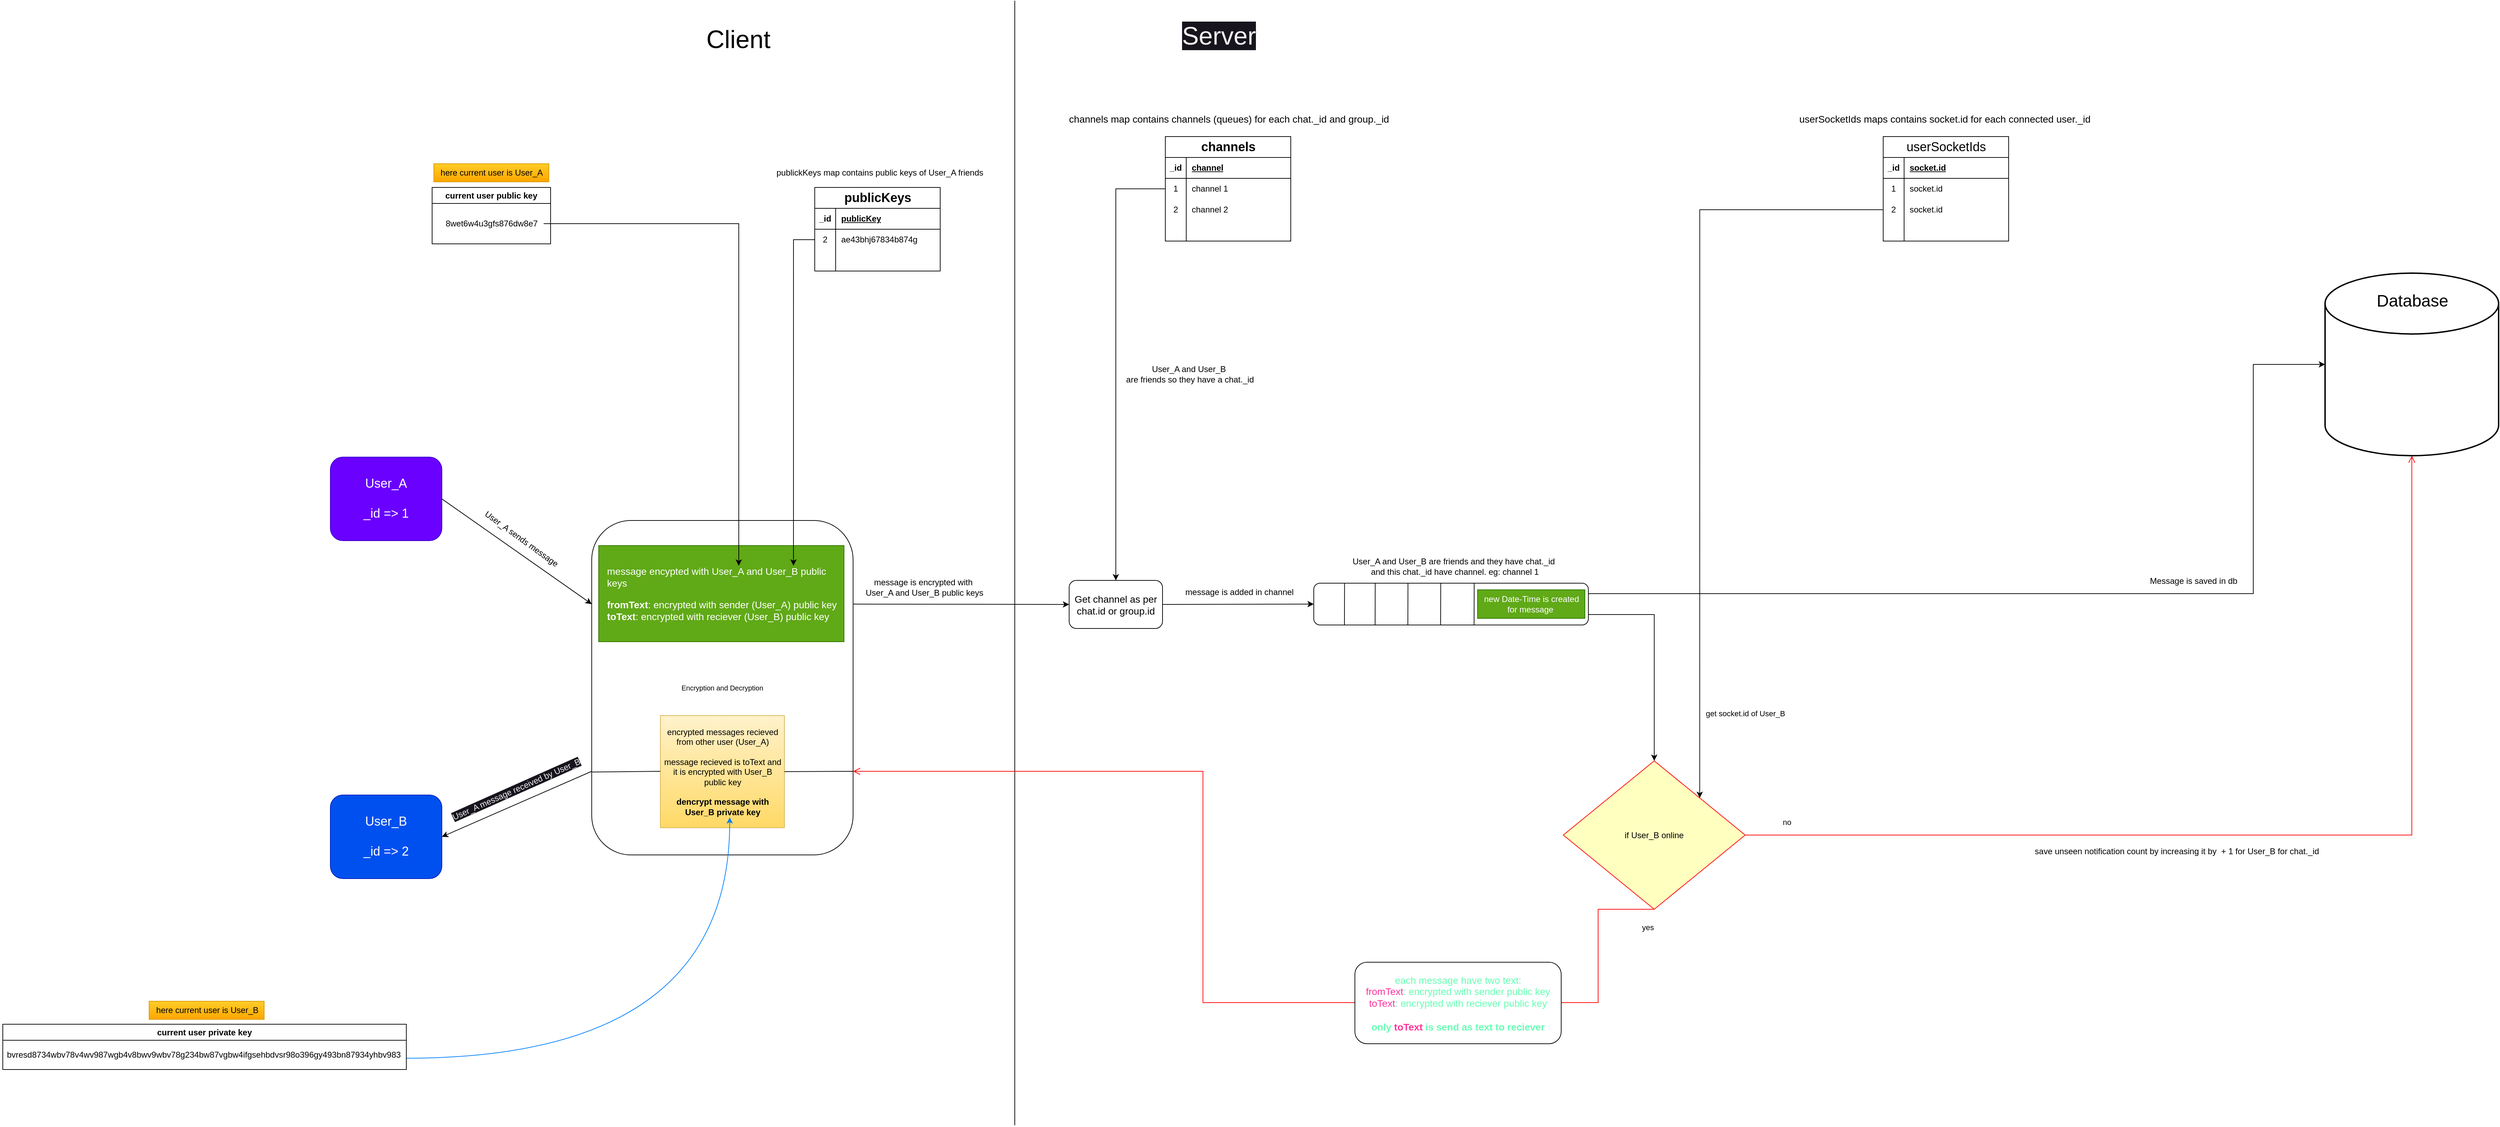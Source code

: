 <mxfile version="24.4.13" type="device">
  <diagram name="Page-1" id="xBdfEz-9WboyrYXsSSGI">
    <mxGraphModel dx="4486" dy="2574" grid="0" gridSize="10" guides="1" tooltips="1" connect="1" arrows="1" fold="1" page="0" pageScale="1" pageWidth="850" pageHeight="1100" math="0" shadow="0">
      <root>
        <mxCell id="0" />
        <mxCell id="1" parent="0" />
        <mxCell id="nuiKF1VjGRspzTlw7c-V-1" value="&lt;font style=&quot;font-size: 18px;&quot;&gt;User_A&lt;/font&gt;&lt;div&gt;&lt;span style=&quot;font-size: 18px;&quot;&gt;&lt;br&gt;&lt;/span&gt;&lt;div&gt;&lt;font style=&quot;font-size: 18px;&quot;&gt;_id =&amp;gt; 1&lt;/font&gt;&lt;/div&gt;&lt;/div&gt;" style="rounded=1;whiteSpace=wrap;html=1;fillColor=#6a00ff;strokeColor=#3700CC;fontColor=#ffffff;" parent="1" vertex="1">
          <mxGeometry x="-213" y="-31" width="160" height="120" as="geometry" />
        </mxCell>
        <mxCell id="nuiKF1VjGRspzTlw7c-V-3" value="" style="endArrow=none;html=1;rounded=0;" parent="1" edge="1">
          <mxGeometry width="50" height="50" relative="1" as="geometry">
            <mxPoint x="769" y="928" as="sourcePoint" />
            <mxPoint x="769" y="-686" as="targetPoint" />
          </mxGeometry>
        </mxCell>
        <mxCell id="nuiKF1VjGRspzTlw7c-V-4" value="&lt;font style=&quot;font-size: 10px;&quot;&gt;Encryption and Decryption&lt;/font&gt;" style="rounded=1;whiteSpace=wrap;html=1;direction=south;" parent="1" vertex="1">
          <mxGeometry x="162" y="60" width="375" height="480" as="geometry" />
        </mxCell>
        <mxCell id="nuiKF1VjGRspzTlw7c-V-5" value="" style="endArrow=classic;html=1;rounded=0;exitX=1;exitY=0.5;exitDx=0;exitDy=0;entryX=0.25;entryY=1;entryDx=0;entryDy=0;" parent="1" source="nuiKF1VjGRspzTlw7c-V-1" target="nuiKF1VjGRspzTlw7c-V-4" edge="1">
          <mxGeometry width="50" height="50" relative="1" as="geometry">
            <mxPoint x="400" y="340" as="sourcePoint" />
            <mxPoint x="450" y="290" as="targetPoint" />
          </mxGeometry>
        </mxCell>
        <mxCell id="nuiKF1VjGRspzTlw7c-V-6" value="User_A sends message" style="text;html=1;align=center;verticalAlign=middle;resizable=0;points=[];autosize=1;strokeColor=none;fillColor=none;rotation=36;" parent="1" vertex="1">
          <mxGeometry x="-12" y="73" width="145" height="26" as="geometry" />
        </mxCell>
        <mxCell id="nuiKF1VjGRspzTlw7c-V-7" value="" style="endArrow=classic;html=1;rounded=0;entryX=0;entryY=0.5;entryDx=0;entryDy=0;exitX=1;exitY=0.5;exitDx=0;exitDy=0;" parent="1" source="nuiKF1VjGRspzTlw7c-V-119" target="nuiKF1VjGRspzTlw7c-V-11" edge="1">
          <mxGeometry width="50" height="50" relative="1" as="geometry">
            <mxPoint x="993" y="196" as="sourcePoint" />
            <mxPoint x="881" y="180" as="targetPoint" />
          </mxGeometry>
        </mxCell>
        <mxCell id="nuiKF1VjGRspzTlw7c-V-8" value="message is encrypted with&amp;nbsp;&lt;div&gt;User_A and User_B public keys&lt;/div&gt;" style="text;html=1;align=center;verticalAlign=middle;resizable=0;points=[];autosize=1;strokeColor=none;fillColor=none;" parent="1" vertex="1">
          <mxGeometry x="545" y="135" width="187" height="41" as="geometry" />
        </mxCell>
        <mxCell id="nuiKF1VjGRspzTlw7c-V-9" value="&lt;font style=&quot;font-size: 36px;&quot;&gt;Client&lt;/font&gt;" style="text;html=1;align=center;verticalAlign=middle;resizable=0;points=[];autosize=1;strokeColor=none;fillColor=none;" parent="1" vertex="1">
          <mxGeometry x="317" y="-659" width="110" height="55" as="geometry" />
        </mxCell>
        <mxCell id="nuiKF1VjGRspzTlw7c-V-10" value="&lt;span style=&quot;color: rgb(240, 240, 240); font-family: Helvetica; font-size: 36px; font-style: normal; font-variant-ligatures: normal; font-variant-caps: normal; font-weight: 400; letter-spacing: normal; orphans: 2; text-align: center; text-indent: 0px; text-transform: none; widows: 2; word-spacing: 0px; -webkit-text-stroke-width: 0px; white-space: nowrap; background-color: rgb(24, 20, 29); text-decoration-thickness: initial; text-decoration-style: initial; text-decoration-color: initial; display: inline !important; float: none;&quot;&gt;Server&lt;/span&gt;" style="text;whiteSpace=wrap;html=1;" parent="1" vertex="1">
          <mxGeometry x="1007.003" y="-663.995" width="120" height="65" as="geometry" />
        </mxCell>
        <mxCell id="nuiKF1VjGRspzTlw7c-V-32" style="edgeStyle=orthogonalEdgeStyle;rounded=0;orthogonalLoop=1;jettySize=auto;html=1;exitX=1;exitY=0.75;exitDx=0;exitDy=0;entryX=0.5;entryY=0;entryDx=0;entryDy=0;" parent="1" source="nuiKF1VjGRspzTlw7c-V-11" target="nuiKF1VjGRspzTlw7c-V-44" edge="1">
          <mxGeometry relative="1" as="geometry">
            <mxPoint x="1573" y="460" as="targetPoint" />
            <mxPoint x="1477" y="194" as="sourcePoint" />
          </mxGeometry>
        </mxCell>
        <mxCell id="nuiKF1VjGRspzTlw7c-V-33" style="edgeStyle=orthogonalEdgeStyle;rounded=0;orthogonalLoop=1;jettySize=auto;html=1;exitX=1;exitY=0.25;exitDx=0;exitDy=0;entryX=0;entryY=0.5;entryDx=0;entryDy=0;entryPerimeter=0;" parent="1" source="nuiKF1VjGRspzTlw7c-V-11" target="nuiKF1VjGRspzTlw7c-V-34" edge="1">
          <mxGeometry relative="1" as="geometry">
            <mxPoint x="2340" y="-74" as="targetPoint" />
            <Array as="points">
              <mxPoint x="2546" y="165" />
              <mxPoint x="2546" y="-164" />
            </Array>
          </mxGeometry>
        </mxCell>
        <mxCell id="nuiKF1VjGRspzTlw7c-V-11" value="" style="rounded=1;whiteSpace=wrap;html=1;" parent="1" vertex="1">
          <mxGeometry x="1198" y="150" width="394" height="60" as="geometry" />
        </mxCell>
        <mxCell id="nuiKF1VjGRspzTlw7c-V-15" value="&lt;font style=&quot;font-size: 14px;&quot;&gt;channels map contains channels (queues) for each chat._id and group._id&lt;/font&gt;" style="text;html=1;align=center;verticalAlign=middle;resizable=0;points=[];autosize=1;strokeColor=none;fillColor=none;" parent="1" vertex="1">
          <mxGeometry x="837" y="-531" width="477" height="29" as="geometry" />
        </mxCell>
        <mxCell id="nuiKF1VjGRspzTlw7c-V-17" value="&lt;span style=&quot;font-size: 18px; text-wrap: wrap;&quot;&gt;channels&lt;/span&gt;" style="shape=table;startSize=30;container=1;collapsible=1;childLayout=tableLayout;fixedRows=1;rowLines=0;fontStyle=1;align=center;resizeLast=1;html=1;" parent="1" vertex="1">
          <mxGeometry x="985" y="-491" width="180" height="150" as="geometry" />
        </mxCell>
        <mxCell id="nuiKF1VjGRspzTlw7c-V-18" value="" style="shape=tableRow;horizontal=0;startSize=0;swimlaneHead=0;swimlaneBody=0;fillColor=none;collapsible=0;dropTarget=0;points=[[0,0.5],[1,0.5]];portConstraint=eastwest;top=0;left=0;right=0;bottom=1;" parent="nuiKF1VjGRspzTlw7c-V-17" vertex="1">
          <mxGeometry y="30" width="180" height="30" as="geometry" />
        </mxCell>
        <mxCell id="nuiKF1VjGRspzTlw7c-V-19" value="_id" style="shape=partialRectangle;connectable=0;fillColor=none;top=0;left=0;bottom=0;right=0;fontStyle=1;overflow=hidden;whiteSpace=wrap;html=1;" parent="nuiKF1VjGRspzTlw7c-V-18" vertex="1">
          <mxGeometry width="30" height="30" as="geometry">
            <mxRectangle width="30" height="30" as="alternateBounds" />
          </mxGeometry>
        </mxCell>
        <mxCell id="nuiKF1VjGRspzTlw7c-V-20" value="channel" style="shape=partialRectangle;connectable=0;fillColor=none;top=0;left=0;bottom=0;right=0;align=left;spacingLeft=6;fontStyle=5;overflow=hidden;whiteSpace=wrap;html=1;" parent="nuiKF1VjGRspzTlw7c-V-18" vertex="1">
          <mxGeometry x="30" width="150" height="30" as="geometry">
            <mxRectangle width="150" height="30" as="alternateBounds" />
          </mxGeometry>
        </mxCell>
        <mxCell id="nuiKF1VjGRspzTlw7c-V-21" value="" style="shape=tableRow;horizontal=0;startSize=0;swimlaneHead=0;swimlaneBody=0;fillColor=none;collapsible=0;dropTarget=0;points=[[0,0.5],[1,0.5]];portConstraint=eastwest;top=0;left=0;right=0;bottom=0;" parent="nuiKF1VjGRspzTlw7c-V-17" vertex="1">
          <mxGeometry y="60" width="180" height="30" as="geometry" />
        </mxCell>
        <mxCell id="nuiKF1VjGRspzTlw7c-V-22" value="1" style="shape=partialRectangle;connectable=0;fillColor=none;top=0;left=0;bottom=0;right=0;editable=1;overflow=hidden;whiteSpace=wrap;html=1;" parent="nuiKF1VjGRspzTlw7c-V-21" vertex="1">
          <mxGeometry width="30" height="30" as="geometry">
            <mxRectangle width="30" height="30" as="alternateBounds" />
          </mxGeometry>
        </mxCell>
        <mxCell id="nuiKF1VjGRspzTlw7c-V-23" value="channel 1" style="shape=partialRectangle;connectable=0;fillColor=none;top=0;left=0;bottom=0;right=0;align=left;spacingLeft=6;overflow=hidden;whiteSpace=wrap;html=1;" parent="nuiKF1VjGRspzTlw7c-V-21" vertex="1">
          <mxGeometry x="30" width="150" height="30" as="geometry">
            <mxRectangle width="150" height="30" as="alternateBounds" />
          </mxGeometry>
        </mxCell>
        <mxCell id="nuiKF1VjGRspzTlw7c-V-24" value="" style="shape=tableRow;horizontal=0;startSize=0;swimlaneHead=0;swimlaneBody=0;fillColor=none;collapsible=0;dropTarget=0;points=[[0,0.5],[1,0.5]];portConstraint=eastwest;top=0;left=0;right=0;bottom=0;" parent="nuiKF1VjGRspzTlw7c-V-17" vertex="1">
          <mxGeometry y="90" width="180" height="30" as="geometry" />
        </mxCell>
        <mxCell id="nuiKF1VjGRspzTlw7c-V-25" value="2" style="shape=partialRectangle;connectable=0;fillColor=none;top=0;left=0;bottom=0;right=0;editable=1;overflow=hidden;whiteSpace=wrap;html=1;" parent="nuiKF1VjGRspzTlw7c-V-24" vertex="1">
          <mxGeometry width="30" height="30" as="geometry">
            <mxRectangle width="30" height="30" as="alternateBounds" />
          </mxGeometry>
        </mxCell>
        <mxCell id="nuiKF1VjGRspzTlw7c-V-26" value="channel 2" style="shape=partialRectangle;connectable=0;fillColor=none;top=0;left=0;bottom=0;right=0;align=left;spacingLeft=6;overflow=hidden;whiteSpace=wrap;html=1;" parent="nuiKF1VjGRspzTlw7c-V-24" vertex="1">
          <mxGeometry x="30" width="150" height="30" as="geometry">
            <mxRectangle width="150" height="30" as="alternateBounds" />
          </mxGeometry>
        </mxCell>
        <mxCell id="nuiKF1VjGRspzTlw7c-V-27" value="" style="shape=tableRow;horizontal=0;startSize=0;swimlaneHead=0;swimlaneBody=0;fillColor=none;collapsible=0;dropTarget=0;points=[[0,0.5],[1,0.5]];portConstraint=eastwest;top=0;left=0;right=0;bottom=0;" parent="nuiKF1VjGRspzTlw7c-V-17" vertex="1">
          <mxGeometry y="120" width="180" height="30" as="geometry" />
        </mxCell>
        <mxCell id="nuiKF1VjGRspzTlw7c-V-28" value="" style="shape=partialRectangle;connectable=0;fillColor=none;top=0;left=0;bottom=0;right=0;editable=1;overflow=hidden;whiteSpace=wrap;html=1;" parent="nuiKF1VjGRspzTlw7c-V-27" vertex="1">
          <mxGeometry width="30" height="30" as="geometry">
            <mxRectangle width="30" height="30" as="alternateBounds" />
          </mxGeometry>
        </mxCell>
        <mxCell id="nuiKF1VjGRspzTlw7c-V-29" value="" style="shape=partialRectangle;connectable=0;fillColor=none;top=0;left=0;bottom=0;right=0;align=left;spacingLeft=6;overflow=hidden;whiteSpace=wrap;html=1;" parent="nuiKF1VjGRspzTlw7c-V-27" vertex="1">
          <mxGeometry x="30" width="150" height="30" as="geometry">
            <mxRectangle width="150" height="30" as="alternateBounds" />
          </mxGeometry>
        </mxCell>
        <mxCell id="nuiKF1VjGRspzTlw7c-V-30" value="User_A and User_B are friends and they have chat._id&amp;nbsp;&lt;div&gt;and this chat._id have channel. eg: channel 1&lt;/div&gt;" style="text;html=1;align=center;verticalAlign=middle;resizable=0;points=[];autosize=1;strokeColor=none;fillColor=none;" parent="1" vertex="1">
          <mxGeometry x="1244" y="105" width="312" height="41" as="geometry" />
        </mxCell>
        <mxCell id="nuiKF1VjGRspzTlw7c-V-31" value="message is added in channel" style="text;html=1;align=center;verticalAlign=middle;resizable=0;points=[];autosize=1;strokeColor=none;fillColor=none;" parent="1" vertex="1">
          <mxGeometry x="1004" y="150" width="173" height="26" as="geometry" />
        </mxCell>
        <mxCell id="nuiKF1VjGRspzTlw7c-V-34" value="" style="strokeWidth=2;html=1;shape=mxgraph.flowchart.database;whiteSpace=wrap;" parent="1" vertex="1">
          <mxGeometry x="2649" y="-295" width="249" height="262" as="geometry" />
        </mxCell>
        <mxCell id="nuiKF1VjGRspzTlw7c-V-35" value="&lt;font style=&quot;font-size: 24px;&quot;&gt;Database&lt;/font&gt;" style="text;html=1;align=center;verticalAlign=middle;resizable=0;points=[];autosize=1;strokeColor=none;fillColor=none;" parent="1" vertex="1">
          <mxGeometry x="2713" y="-276" width="121" height="41" as="geometry" />
        </mxCell>
        <mxCell id="nuiKF1VjGRspzTlw7c-V-36" value="Message is saved in db" style="text;html=1;align=center;verticalAlign=middle;resizable=0;points=[];autosize=1;strokeColor=none;fillColor=none;" parent="1" vertex="1">
          <mxGeometry x="2388" y="133.5" width="143" height="26" as="geometry" />
        </mxCell>
        <mxCell id="nuiKF1VjGRspzTlw7c-V-37" value="" style="endArrow=none;html=1;rounded=0;exitX=0.806;exitY=0.996;exitDx=0;exitDy=0;exitPerimeter=0;" parent="1" edge="1">
          <mxGeometry width="50" height="50" relative="1" as="geometry">
            <mxPoint x="1428.002" y="210" as="sourcePoint" />
            <mxPoint x="1428.17" y="150.24" as="targetPoint" />
          </mxGeometry>
        </mxCell>
        <mxCell id="nuiKF1VjGRspzTlw7c-V-39" value="new Date-Time is created&lt;div&gt;for message&amp;nbsp;&lt;/div&gt;" style="text;html=1;align=center;verticalAlign=middle;resizable=0;points=[];autosize=1;strokeColor=#2D7600;fillColor=#60a917;fontColor=#ffffff;" parent="1" vertex="1">
          <mxGeometry x="1433" y="159.5" width="154" height="41" as="geometry" />
        </mxCell>
        <mxCell id="nuiKF1VjGRspzTlw7c-V-40" value="" style="endArrow=none;html=1;rounded=0;exitX=0.806;exitY=0.996;exitDx=0;exitDy=0;exitPerimeter=0;" parent="1" edge="1">
          <mxGeometry width="50" height="50" relative="1" as="geometry">
            <mxPoint x="1380.002" y="210" as="sourcePoint" />
            <mxPoint x="1380.17" y="150.24" as="targetPoint" />
          </mxGeometry>
        </mxCell>
        <mxCell id="nuiKF1VjGRspzTlw7c-V-41" value="" style="endArrow=none;html=1;rounded=0;exitX=0.806;exitY=0.996;exitDx=0;exitDy=0;exitPerimeter=0;" parent="1" edge="1">
          <mxGeometry width="50" height="50" relative="1" as="geometry">
            <mxPoint x="1333.002" y="210" as="sourcePoint" />
            <mxPoint x="1333.17" y="150.24" as="targetPoint" />
          </mxGeometry>
        </mxCell>
        <mxCell id="nuiKF1VjGRspzTlw7c-V-42" value="" style="endArrow=none;html=1;rounded=0;exitX=0.806;exitY=0.996;exitDx=0;exitDy=0;exitPerimeter=0;" parent="1" edge="1">
          <mxGeometry width="50" height="50" relative="1" as="geometry">
            <mxPoint x="1286.002" y="210" as="sourcePoint" />
            <mxPoint x="1286.17" y="150.24" as="targetPoint" />
          </mxGeometry>
        </mxCell>
        <mxCell id="nuiKF1VjGRspzTlw7c-V-43" value="" style="endArrow=none;html=1;rounded=0;exitX=0.806;exitY=0.996;exitDx=0;exitDy=0;exitPerimeter=0;" parent="1" edge="1">
          <mxGeometry width="50" height="50" relative="1" as="geometry">
            <mxPoint x="1242.002" y="209.76" as="sourcePoint" />
            <mxPoint x="1242.17" y="150" as="targetPoint" />
          </mxGeometry>
        </mxCell>
        <mxCell id="nuiKF1VjGRspzTlw7c-V-44" value="if User_B online" style="rhombus;whiteSpace=wrap;html=1;fontColor=#000000;fillColor=#ffffc0;strokeColor=#ff0000;" parent="1" vertex="1">
          <mxGeometry x="1556" y="405" width="261" height="213" as="geometry" />
        </mxCell>
        <mxCell id="nuiKF1VjGRspzTlw7c-V-45" value="no" style="edgeStyle=orthogonalEdgeStyle;html=1;align=left;verticalAlign=bottom;endArrow=open;endSize=8;strokeColor=#ff0000;rounded=0;entryX=0.5;entryY=1;entryDx=0;entryDy=0;entryPerimeter=0;" parent="1" source="nuiKF1VjGRspzTlw7c-V-44" target="nuiKF1VjGRspzTlw7c-V-34" edge="1">
          <mxGeometry x="-0.931" y="10" relative="1" as="geometry">
            <mxPoint x="2062" y="365" as="targetPoint" />
            <mxPoint as="offset" />
          </mxGeometry>
        </mxCell>
        <mxCell id="nuiKF1VjGRspzTlw7c-V-46" value="yes" style="edgeStyle=orthogonalEdgeStyle;html=1;align=left;verticalAlign=top;endArrow=open;endSize=8;strokeColor=#ff0000;rounded=0;exitX=0.5;exitY=1;exitDx=0;exitDy=0;entryX=0.75;entryY=0;entryDx=0;entryDy=0;" parent="1" source="nuiKF1VjGRspzTlw7c-V-44" target="nuiKF1VjGRspzTlw7c-V-4" edge="1">
          <mxGeometry x="-0.976" y="13" relative="1" as="geometry">
            <mxPoint x="430" y="550" as="targetPoint" />
            <Array as="points">
              <mxPoint x="1606" y="752" />
              <mxPoint x="1039" y="752" />
              <mxPoint x="1039" y="420" />
            </Array>
            <mxPoint as="offset" />
          </mxGeometry>
        </mxCell>
        <mxCell id="nuiKF1VjGRspzTlw7c-V-47" value="save unseen notification count by increasing it by&amp;nbsp; + 1 for User_B for chat._id" style="text;html=1;align=center;verticalAlign=middle;resizable=0;points=[];autosize=1;strokeColor=none;fillColor=none;" parent="1" vertex="1">
          <mxGeometry x="2223" y="522" width="426" height="26" as="geometry" />
        </mxCell>
        <mxCell id="nuiKF1VjGRspzTlw7c-V-91" value="&lt;font style=&quot;font-size: 14px;&quot;&gt;userSocketIds maps contains socket.id for each connected user._id&amp;nbsp;&lt;/font&gt;" style="text;html=1;align=center;verticalAlign=middle;resizable=0;points=[];autosize=1;strokeColor=none;fillColor=none;" parent="1" vertex="1">
          <mxGeometry x="1885" y="-531" width="440" height="29" as="geometry" />
        </mxCell>
        <mxCell id="nuiKF1VjGRspzTlw7c-V-92" value="&lt;span style=&quot;font-weight: 400;&quot;&gt;&lt;font style=&quot;font-size: 18px;&quot;&gt;userSocketIds&lt;/font&gt;&lt;/span&gt;" style="shape=table;startSize=30;container=1;collapsible=1;childLayout=tableLayout;fixedRows=1;rowLines=0;fontStyle=1;align=center;resizeLast=1;html=1;" parent="1" vertex="1">
          <mxGeometry x="2015" y="-491" width="180" height="150" as="geometry" />
        </mxCell>
        <mxCell id="nuiKF1VjGRspzTlw7c-V-93" value="" style="shape=tableRow;horizontal=0;startSize=0;swimlaneHead=0;swimlaneBody=0;fillColor=none;collapsible=0;dropTarget=0;points=[[0,0.5],[1,0.5]];portConstraint=eastwest;top=0;left=0;right=0;bottom=1;" parent="nuiKF1VjGRspzTlw7c-V-92" vertex="1">
          <mxGeometry y="30" width="180" height="30" as="geometry" />
        </mxCell>
        <mxCell id="nuiKF1VjGRspzTlw7c-V-94" value="_id" style="shape=partialRectangle;connectable=0;fillColor=none;top=0;left=0;bottom=0;right=0;fontStyle=1;overflow=hidden;whiteSpace=wrap;html=1;" parent="nuiKF1VjGRspzTlw7c-V-93" vertex="1">
          <mxGeometry width="30" height="30" as="geometry">
            <mxRectangle width="30" height="30" as="alternateBounds" />
          </mxGeometry>
        </mxCell>
        <mxCell id="nuiKF1VjGRspzTlw7c-V-95" value="socket.id" style="shape=partialRectangle;connectable=0;fillColor=none;top=0;left=0;bottom=0;right=0;align=left;spacingLeft=6;fontStyle=5;overflow=hidden;whiteSpace=wrap;html=1;" parent="nuiKF1VjGRspzTlw7c-V-93" vertex="1">
          <mxGeometry x="30" width="150" height="30" as="geometry">
            <mxRectangle width="150" height="30" as="alternateBounds" />
          </mxGeometry>
        </mxCell>
        <mxCell id="nuiKF1VjGRspzTlw7c-V-96" value="" style="shape=tableRow;horizontal=0;startSize=0;swimlaneHead=0;swimlaneBody=0;fillColor=none;collapsible=0;dropTarget=0;points=[[0,0.5],[1,0.5]];portConstraint=eastwest;top=0;left=0;right=0;bottom=0;" parent="nuiKF1VjGRspzTlw7c-V-92" vertex="1">
          <mxGeometry y="60" width="180" height="30" as="geometry" />
        </mxCell>
        <mxCell id="nuiKF1VjGRspzTlw7c-V-97" value="1" style="shape=partialRectangle;connectable=0;fillColor=none;top=0;left=0;bottom=0;right=0;editable=1;overflow=hidden;whiteSpace=wrap;html=1;" parent="nuiKF1VjGRspzTlw7c-V-96" vertex="1">
          <mxGeometry width="30" height="30" as="geometry">
            <mxRectangle width="30" height="30" as="alternateBounds" />
          </mxGeometry>
        </mxCell>
        <mxCell id="nuiKF1VjGRspzTlw7c-V-98" value="socket.id" style="shape=partialRectangle;connectable=0;fillColor=none;top=0;left=0;bottom=0;right=0;align=left;spacingLeft=6;overflow=hidden;whiteSpace=wrap;html=1;" parent="nuiKF1VjGRspzTlw7c-V-96" vertex="1">
          <mxGeometry x="30" width="150" height="30" as="geometry">
            <mxRectangle width="150" height="30" as="alternateBounds" />
          </mxGeometry>
        </mxCell>
        <mxCell id="nuiKF1VjGRspzTlw7c-V-99" value="" style="shape=tableRow;horizontal=0;startSize=0;swimlaneHead=0;swimlaneBody=0;fillColor=none;collapsible=0;dropTarget=0;points=[[0,0.5],[1,0.5]];portConstraint=eastwest;top=0;left=0;right=0;bottom=0;" parent="nuiKF1VjGRspzTlw7c-V-92" vertex="1">
          <mxGeometry y="90" width="180" height="30" as="geometry" />
        </mxCell>
        <mxCell id="nuiKF1VjGRspzTlw7c-V-100" value="2" style="shape=partialRectangle;connectable=0;fillColor=none;top=0;left=0;bottom=0;right=0;editable=1;overflow=hidden;whiteSpace=wrap;html=1;" parent="nuiKF1VjGRspzTlw7c-V-99" vertex="1">
          <mxGeometry width="30" height="30" as="geometry">
            <mxRectangle width="30" height="30" as="alternateBounds" />
          </mxGeometry>
        </mxCell>
        <mxCell id="nuiKF1VjGRspzTlw7c-V-101" value="socket.id" style="shape=partialRectangle;connectable=0;fillColor=none;top=0;left=0;bottom=0;right=0;align=left;spacingLeft=6;overflow=hidden;whiteSpace=wrap;html=1;" parent="nuiKF1VjGRspzTlw7c-V-99" vertex="1">
          <mxGeometry x="30" width="150" height="30" as="geometry">
            <mxRectangle width="150" height="30" as="alternateBounds" />
          </mxGeometry>
        </mxCell>
        <mxCell id="nuiKF1VjGRspzTlw7c-V-102" value="" style="shape=tableRow;horizontal=0;startSize=0;swimlaneHead=0;swimlaneBody=0;fillColor=none;collapsible=0;dropTarget=0;points=[[0,0.5],[1,0.5]];portConstraint=eastwest;top=0;left=0;right=0;bottom=0;" parent="nuiKF1VjGRspzTlw7c-V-92" vertex="1">
          <mxGeometry y="120" width="180" height="30" as="geometry" />
        </mxCell>
        <mxCell id="nuiKF1VjGRspzTlw7c-V-103" value="" style="shape=partialRectangle;connectable=0;fillColor=none;top=0;left=0;bottom=0;right=0;editable=1;overflow=hidden;whiteSpace=wrap;html=1;" parent="nuiKF1VjGRspzTlw7c-V-102" vertex="1">
          <mxGeometry width="30" height="30" as="geometry">
            <mxRectangle width="30" height="30" as="alternateBounds" />
          </mxGeometry>
        </mxCell>
        <mxCell id="nuiKF1VjGRspzTlw7c-V-104" value="" style="shape=partialRectangle;connectable=0;fillColor=none;top=0;left=0;bottom=0;right=0;align=left;spacingLeft=6;overflow=hidden;whiteSpace=wrap;html=1;" parent="nuiKF1VjGRspzTlw7c-V-102" vertex="1">
          <mxGeometry x="30" width="150" height="30" as="geometry">
            <mxRectangle width="150" height="30" as="alternateBounds" />
          </mxGeometry>
        </mxCell>
        <mxCell id="nuiKF1VjGRspzTlw7c-V-112" style="edgeStyle=orthogonalEdgeStyle;rounded=0;orthogonalLoop=1;jettySize=auto;html=1;exitX=0;exitY=0.5;exitDx=0;exitDy=0;entryX=1;entryY=0;entryDx=0;entryDy=0;" parent="1" source="nuiKF1VjGRspzTlw7c-V-99" target="nuiKF1VjGRspzTlw7c-V-44" edge="1">
          <mxGeometry relative="1" as="geometry">
            <mxPoint x="1902" y="267" as="targetPoint" />
          </mxGeometry>
        </mxCell>
        <mxCell id="nuiKF1VjGRspzTlw7c-V-113" value="get socket.id of User_B" style="edgeLabel;html=1;align=center;verticalAlign=middle;resizable=0;points=[];" parent="nuiKF1VjGRspzTlw7c-V-112" vertex="1" connectable="0">
          <mxGeometry x="0.74" y="13" relative="1" as="geometry">
            <mxPoint x="52" y="22" as="offset" />
          </mxGeometry>
        </mxCell>
        <mxCell id="nuiKF1VjGRspzTlw7c-V-115" value="" style="endArrow=classic;html=1;rounded=0;entryX=1;entryY=0.5;entryDx=0;entryDy=0;exitX=0.75;exitY=1;exitDx=0;exitDy=0;" parent="1" source="nuiKF1VjGRspzTlw7c-V-4" target="cfrhRi3zTsHiO-jlDfqi-20" edge="1">
          <mxGeometry width="50" height="50" relative="1" as="geometry">
            <mxPoint x="11" y="444" as="sourcePoint" />
            <mxPoint x="-53.0" y="514.5" as="targetPoint" />
          </mxGeometry>
        </mxCell>
        <mxCell id="nuiKF1VjGRspzTlw7c-V-116" value="&lt;span style=&quot;color: rgb(240, 240, 240); font-family: Helvetica; font-size: 12px; font-style: normal; font-variant-ligatures: normal; font-variant-caps: normal; font-weight: 400; letter-spacing: normal; orphans: 2; text-align: center; text-indent: 0px; text-transform: none; widows: 2; word-spacing: 0px; -webkit-text-stroke-width: 0px; white-space: nowrap; background-color: rgb(24, 20, 29); text-decoration-thickness: initial; text-decoration-style: initial; text-decoration-color: initial; display: inline !important; float: none;&quot;&gt;User_A message received by User_B&lt;/span&gt;" style="text;whiteSpace=wrap;html=1;rotation=-24;" parent="1" vertex="1">
          <mxGeometry x="-46" y="431" width="205" height="36" as="geometry" />
        </mxCell>
        <mxCell id="nuiKF1VjGRspzTlw7c-V-118" value="&lt;font color=&quot;#66ffb3&quot; style=&quot;font-size: 14px;&quot;&gt;each message have two text:&lt;/font&gt;&lt;div&gt;&lt;font color=&quot;#ff3399&quot; style=&quot;font-size: 14px;&quot;&gt;fromText&lt;/font&gt;&lt;font color=&quot;#66ffb3&quot; style=&quot;font-size: 14px;&quot;&gt;: encrypted with sender public key&lt;/font&gt;&lt;/div&gt;&lt;div&gt;&lt;font color=&quot;#ff3399&quot; style=&quot;font-size: 14px;&quot;&gt;toText&lt;/font&gt;&lt;font color=&quot;#66ffb3&quot; style=&quot;font-size: 14px;&quot;&gt;: encrypted with reciever public key&lt;/font&gt;&lt;/div&gt;&lt;div&gt;&lt;font color=&quot;#66ffb3&quot; style=&quot;font-size: 14px;&quot;&gt;&lt;br&gt;&lt;/font&gt;&lt;/div&gt;&lt;div&gt;&lt;font style=&quot;font-size: 14px;&quot;&gt;&lt;b style=&quot;&quot;&gt;&lt;font color=&quot;#66ffb3&quot;&gt;only &lt;/font&gt;&lt;font color=&quot;#ff3399&quot;&gt;toText&lt;/font&gt;&lt;font color=&quot;#66ffb3&quot;&gt; is send as text to reciever&lt;/font&gt;&lt;/b&gt;&lt;/font&gt;&lt;/div&gt;" style="rounded=1;whiteSpace=wrap;html=1;" parent="1" vertex="1">
          <mxGeometry x="1257" y="694" width="296" height="117" as="geometry" />
        </mxCell>
        <mxCell id="nuiKF1VjGRspzTlw7c-V-120" style="edgeStyle=orthogonalEdgeStyle;rounded=0;orthogonalLoop=1;jettySize=auto;html=1;exitX=0;exitY=0.5;exitDx=0;exitDy=0;entryX=0.5;entryY=0;entryDx=0;entryDy=0;" parent="1" source="nuiKF1VjGRspzTlw7c-V-21" target="nuiKF1VjGRspzTlw7c-V-119" edge="1">
          <mxGeometry relative="1" as="geometry" />
        </mxCell>
        <mxCell id="cfrhRi3zTsHiO-jlDfqi-1" value="" style="endArrow=classic;html=1;rounded=0;exitX=0.25;exitY=0;exitDx=0;exitDy=0;entryX=0;entryY=0.5;entryDx=0;entryDy=0;" parent="1" source="nuiKF1VjGRspzTlw7c-V-4" target="nuiKF1VjGRspzTlw7c-V-119" edge="1">
          <mxGeometry width="50" height="50" relative="1" as="geometry">
            <mxPoint x="260" y="180" as="sourcePoint" />
            <mxPoint x="1117" y="180" as="targetPoint" />
          </mxGeometry>
        </mxCell>
        <mxCell id="nuiKF1VjGRspzTlw7c-V-119" value="&lt;font style=&quot;font-size: 14px;&quot;&gt;Get channel as per chat.id or group.id&lt;/font&gt;" style="rounded=1;whiteSpace=wrap;html=1;" parent="1" vertex="1">
          <mxGeometry x="847" y="146" width="134" height="69" as="geometry" />
        </mxCell>
        <mxCell id="cfrhRi3zTsHiO-jlDfqi-2" value="&lt;span style=&quot;font-size: 18px; text-wrap: wrap;&quot;&gt;publicKeys&lt;/span&gt;" style="shape=table;startSize=30;container=1;collapsible=1;childLayout=tableLayout;fixedRows=1;rowLines=0;fontStyle=1;align=center;resizeLast=1;html=1;" parent="1" vertex="1">
          <mxGeometry x="482" y="-418" width="180" height="120" as="geometry" />
        </mxCell>
        <mxCell id="cfrhRi3zTsHiO-jlDfqi-3" value="" style="shape=tableRow;horizontal=0;startSize=0;swimlaneHead=0;swimlaneBody=0;fillColor=none;collapsible=0;dropTarget=0;points=[[0,0.5],[1,0.5]];portConstraint=eastwest;top=0;left=0;right=0;bottom=1;" parent="cfrhRi3zTsHiO-jlDfqi-2" vertex="1">
          <mxGeometry y="30" width="180" height="30" as="geometry" />
        </mxCell>
        <mxCell id="cfrhRi3zTsHiO-jlDfqi-4" value="_id" style="shape=partialRectangle;connectable=0;fillColor=none;top=0;left=0;bottom=0;right=0;fontStyle=1;overflow=hidden;whiteSpace=wrap;html=1;" parent="cfrhRi3zTsHiO-jlDfqi-3" vertex="1">
          <mxGeometry width="30" height="30" as="geometry">
            <mxRectangle width="30" height="30" as="alternateBounds" />
          </mxGeometry>
        </mxCell>
        <mxCell id="cfrhRi3zTsHiO-jlDfqi-5" value="publicKey" style="shape=partialRectangle;connectable=0;fillColor=none;top=0;left=0;bottom=0;right=0;align=left;spacingLeft=6;fontStyle=5;overflow=hidden;whiteSpace=wrap;html=1;" parent="cfrhRi3zTsHiO-jlDfqi-3" vertex="1">
          <mxGeometry x="30" width="150" height="30" as="geometry">
            <mxRectangle width="150" height="30" as="alternateBounds" />
          </mxGeometry>
        </mxCell>
        <mxCell id="cfrhRi3zTsHiO-jlDfqi-9" value="" style="shape=tableRow;horizontal=0;startSize=0;swimlaneHead=0;swimlaneBody=0;fillColor=none;collapsible=0;dropTarget=0;points=[[0,0.5],[1,0.5]];portConstraint=eastwest;top=0;left=0;right=0;bottom=0;" parent="cfrhRi3zTsHiO-jlDfqi-2" vertex="1">
          <mxGeometry y="60" width="180" height="30" as="geometry" />
        </mxCell>
        <mxCell id="cfrhRi3zTsHiO-jlDfqi-10" value="2" style="shape=partialRectangle;connectable=0;fillColor=none;top=0;left=0;bottom=0;right=0;editable=1;overflow=hidden;whiteSpace=wrap;html=1;" parent="cfrhRi3zTsHiO-jlDfqi-9" vertex="1">
          <mxGeometry width="30" height="30" as="geometry">
            <mxRectangle width="30" height="30" as="alternateBounds" />
          </mxGeometry>
        </mxCell>
        <mxCell id="cfrhRi3zTsHiO-jlDfqi-11" value="ae43bhj67834b874g" style="shape=partialRectangle;connectable=0;fillColor=none;top=0;left=0;bottom=0;right=0;align=left;spacingLeft=6;overflow=hidden;whiteSpace=wrap;html=1;" parent="cfrhRi3zTsHiO-jlDfqi-9" vertex="1">
          <mxGeometry x="30" width="150" height="30" as="geometry">
            <mxRectangle width="150" height="30" as="alternateBounds" />
          </mxGeometry>
        </mxCell>
        <mxCell id="cfrhRi3zTsHiO-jlDfqi-12" value="" style="shape=tableRow;horizontal=0;startSize=0;swimlaneHead=0;swimlaneBody=0;fillColor=none;collapsible=0;dropTarget=0;points=[[0,0.5],[1,0.5]];portConstraint=eastwest;top=0;left=0;right=0;bottom=0;" parent="cfrhRi3zTsHiO-jlDfqi-2" vertex="1">
          <mxGeometry y="90" width="180" height="30" as="geometry" />
        </mxCell>
        <mxCell id="cfrhRi3zTsHiO-jlDfqi-13" value="" style="shape=partialRectangle;connectable=0;fillColor=none;top=0;left=0;bottom=0;right=0;editable=1;overflow=hidden;whiteSpace=wrap;html=1;" parent="cfrhRi3zTsHiO-jlDfqi-12" vertex="1">
          <mxGeometry width="30" height="30" as="geometry">
            <mxRectangle width="30" height="30" as="alternateBounds" />
          </mxGeometry>
        </mxCell>
        <mxCell id="cfrhRi3zTsHiO-jlDfqi-14" value="" style="shape=partialRectangle;connectable=0;fillColor=none;top=0;left=0;bottom=0;right=0;align=left;spacingLeft=6;overflow=hidden;whiteSpace=wrap;html=1;" parent="cfrhRi3zTsHiO-jlDfqi-12" vertex="1">
          <mxGeometry x="30" width="150" height="30" as="geometry">
            <mxRectangle width="150" height="30" as="alternateBounds" />
          </mxGeometry>
        </mxCell>
        <mxCell id="cfrhRi3zTsHiO-jlDfqi-18" value="current user public key" style="swimlane;whiteSpace=wrap;html=1;" parent="1" vertex="1">
          <mxGeometry x="-67" y="-418" width="170" height="81" as="geometry" />
        </mxCell>
        <mxCell id="cfrhRi3zTsHiO-jlDfqi-19" value="8wet6w4u3gfs876dw8e7" style="text;html=1;align=center;verticalAlign=middle;resizable=0;points=[];autosize=1;strokeColor=none;fillColor=none;" parent="cfrhRi3zTsHiO-jlDfqi-18" vertex="1">
          <mxGeometry x="10" y="39" width="150" height="26" as="geometry" />
        </mxCell>
        <mxCell id="cfrhRi3zTsHiO-jlDfqi-20" value="&lt;font style=&quot;font-size: 18px;&quot;&gt;User_B&lt;/font&gt;&lt;div&gt;&lt;span style=&quot;font-size: 18px;&quot;&gt;&lt;br&gt;&lt;/span&gt;&lt;div&gt;&lt;font style=&quot;font-size: 18px;&quot;&gt;_id =&amp;gt; 2&lt;/font&gt;&lt;/div&gt;&lt;/div&gt;" style="rounded=1;whiteSpace=wrap;html=1;fillColor=#0050ef;fontColor=#ffffff;strokeColor=#001DBC;" parent="1" vertex="1">
          <mxGeometry x="-213" y="454" width="160" height="120" as="geometry" />
        </mxCell>
        <mxCell id="cfrhRi3zTsHiO-jlDfqi-21" value="User_A and User_B&amp;nbsp;&lt;div&gt;are friends so they have a chat._id&lt;/div&gt;" style="text;html=1;align=center;verticalAlign=middle;resizable=0;points=[];autosize=1;strokeColor=none;fillColor=none;" parent="1" vertex="1">
          <mxGeometry x="919" y="-171" width="201" height="41" as="geometry" />
        </mxCell>
        <mxCell id="cfrhRi3zTsHiO-jlDfqi-22" value="&lt;div style=&quot;&quot;&gt;&lt;div style=&quot;&quot;&gt;&lt;span style=&quot;background-color: initial;&quot;&gt;&lt;font style=&quot;font-size: 14px;&quot;&gt;message encypted with User_A and User_B public keys&lt;/font&gt;&lt;/span&gt;&lt;/div&gt;&lt;div style=&quot;&quot;&gt;&lt;span style=&quot;background-color: initial;&quot;&gt;&lt;br&gt;&lt;/span&gt;&lt;/div&gt;&lt;div style=&quot;&quot;&gt;&lt;font style=&quot;font-size: 14px;&quot;&gt;&lt;b&gt;fromText&lt;/b&gt;: encrypted with sender&amp;nbsp;&lt;span style=&quot;background-color: initial;&quot;&gt;(User_A)&lt;/span&gt;&lt;span style=&quot;background-color: initial;&quot;&gt;&amp;nbsp;public key&lt;/span&gt;&lt;/font&gt;&lt;/div&gt;&lt;div style=&quot;&quot;&gt;&lt;font style=&quot;font-size: 14px;&quot;&gt;&lt;b&gt;toText&lt;/b&gt;: encrypted with reciever&amp;nbsp;&lt;span style=&quot;background-color: initial;&quot;&gt;(User_B)&lt;/span&gt;&lt;span style=&quot;background-color: initial;&quot;&gt;&amp;nbsp;public key&lt;/span&gt;&lt;/font&gt;&lt;/div&gt;&lt;/div&gt;" style="rounded=0;whiteSpace=wrap;html=1;fillColor=#60a917;fontColor=#ffffff;strokeColor=#2D7600;spacing=12;align=left;glass=0;" parent="1" vertex="1">
          <mxGeometry x="172" y="96" width="352" height="138" as="geometry" />
        </mxCell>
        <mxCell id="cfrhRi3zTsHiO-jlDfqi-25" style="edgeStyle=orthogonalEdgeStyle;rounded=0;orthogonalLoop=1;jettySize=auto;html=1;exitX=0;exitY=0.5;exitDx=0;exitDy=0;entryX=0.794;entryY=0.209;entryDx=0;entryDy=0;entryPerimeter=0;" parent="1" source="cfrhRi3zTsHiO-jlDfqi-9" target="cfrhRi3zTsHiO-jlDfqi-22" edge="1">
          <mxGeometry relative="1" as="geometry">
            <Array as="points">
              <mxPoint x="451" y="-343" />
            </Array>
          </mxGeometry>
        </mxCell>
        <mxCell id="cfrhRi3zTsHiO-jlDfqi-26" style="edgeStyle=orthogonalEdgeStyle;rounded=0;orthogonalLoop=1;jettySize=auto;html=1;entryX=0.571;entryY=0.21;entryDx=0;entryDy=0;entryPerimeter=0;" parent="1" source="cfrhRi3zTsHiO-jlDfqi-19" target="cfrhRi3zTsHiO-jlDfqi-22" edge="1">
          <mxGeometry relative="1" as="geometry">
            <mxPoint x="365" y="43" as="targetPoint" />
          </mxGeometry>
        </mxCell>
        <mxCell id="cfrhRi3zTsHiO-jlDfqi-27" value="publickKeys map contains public keys of User_A friends" style="text;html=1;align=center;verticalAlign=middle;resizable=0;points=[];autosize=1;strokeColor=none;fillColor=none;" parent="1" vertex="1">
          <mxGeometry x="417" y="-452" width="315" height="26" as="geometry" />
        </mxCell>
        <mxCell id="cfrhRi3zTsHiO-jlDfqi-28" value="&lt;font color=&quot;#000000&quot;&gt;encrypted messages recieved from other user (User_A)&lt;/font&gt;&lt;div&gt;&lt;font color=&quot;#000000&quot;&gt;&lt;br&gt;&lt;/font&gt;&lt;/div&gt;&lt;div&gt;&lt;font color=&quot;#000000&quot;&gt;message recieved is toText and it is encrypted with User_B public key&lt;/font&gt;&lt;/div&gt;&lt;div&gt;&lt;font color=&quot;#000000&quot;&gt;&lt;br&gt;&lt;/font&gt;&lt;/div&gt;&lt;div&gt;&lt;font color=&quot;#000000&quot;&gt;&lt;b&gt;dencrypt message with User_B private key&lt;/b&gt;&lt;/font&gt;&lt;/div&gt;" style="rounded=0;whiteSpace=wrap;html=1;fillColor=#fff2cc;gradientColor=#ffd966;strokeColor=#d6b656;" parent="1" vertex="1">
          <mxGeometry x="260.5" y="340" width="178" height="161" as="geometry" />
        </mxCell>
        <mxCell id="cfrhRi3zTsHiO-jlDfqi-33" style="edgeStyle=orthogonalEdgeStyle;rounded=0;orthogonalLoop=1;jettySize=auto;html=1;exitX=1;exitY=0.75;exitDx=0;exitDy=0;labelBackgroundColor=#33FF99;fontColor=#00FF80;fillColor=#d5e8d4;gradientColor=#97d077;strokeColor=#007FFF;curved=1;" parent="1" source="cfrhRi3zTsHiO-jlDfqi-29" edge="1">
          <mxGeometry relative="1" as="geometry">
            <mxPoint x="360" y="486" as="targetPoint" />
          </mxGeometry>
        </mxCell>
        <mxCell id="cfrhRi3zTsHiO-jlDfqi-29" value="current user private key" style="swimlane;whiteSpace=wrap;html=1;" parent="1" vertex="1">
          <mxGeometry x="-683" y="783" width="579" height="65" as="geometry" />
        </mxCell>
        <mxCell id="cfrhRi3zTsHiO-jlDfqi-30" value="bvresd8734wbv78v4wv987wgb4v8bwv9wbv78g234bw87vgbw4ifgsehbdvsr98o396gy493bn87934yhbv983" style="text;html=1;align=center;verticalAlign=middle;resizable=0;points=[];autosize=1;strokeColor=none;fillColor=none;" parent="cfrhRi3zTsHiO-jlDfqi-29" vertex="1">
          <mxGeometry x="-4" y="31" width="583" height="26" as="geometry" />
        </mxCell>
        <mxCell id="cfrhRi3zTsHiO-jlDfqi-31" value="here current user is User_A" style="text;html=1;align=center;verticalAlign=middle;resizable=0;points=[];autosize=1;strokeColor=#d79b00;fillColor=#ffcd28;gradientColor=#ffa500;fontColor=#000000;" parent="1" vertex="1">
          <mxGeometry x="-64.5" y="-452" width="165" height="26" as="geometry" />
        </mxCell>
        <mxCell id="cfrhRi3zTsHiO-jlDfqi-32" value="here current user is User_B" style="text;html=1;align=center;verticalAlign=middle;resizable=0;points=[];autosize=1;strokeColor=#d79b00;fillColor=#ffcd28;gradientColor=#ffa500;fontColor=#000000;" parent="1" vertex="1">
          <mxGeometry x="-473" y="750" width="165" height="26" as="geometry" />
        </mxCell>
        <mxCell id="kE3yL0BRHrevZCOO-86m-3" value="" style="endArrow=none;html=1;rounded=0;exitX=1;exitY=0.5;exitDx=0;exitDy=0;" edge="1" parent="1" source="cfrhRi3zTsHiO-jlDfqi-28">
          <mxGeometry width="50" height="50" relative="1" as="geometry">
            <mxPoint x="442" y="420" as="sourcePoint" />
            <mxPoint x="537" y="420" as="targetPoint" />
          </mxGeometry>
        </mxCell>
        <mxCell id="kE3yL0BRHrevZCOO-86m-4" value="" style="endArrow=none;html=1;rounded=0;exitX=1;exitY=0.5;exitDx=0;exitDy=0;" edge="1" parent="1">
          <mxGeometry width="50" height="50" relative="1" as="geometry">
            <mxPoint x="162.5" y="421" as="sourcePoint" />
            <mxPoint x="260.5" y="420" as="targetPoint" />
          </mxGeometry>
        </mxCell>
      </root>
    </mxGraphModel>
  </diagram>
</mxfile>
